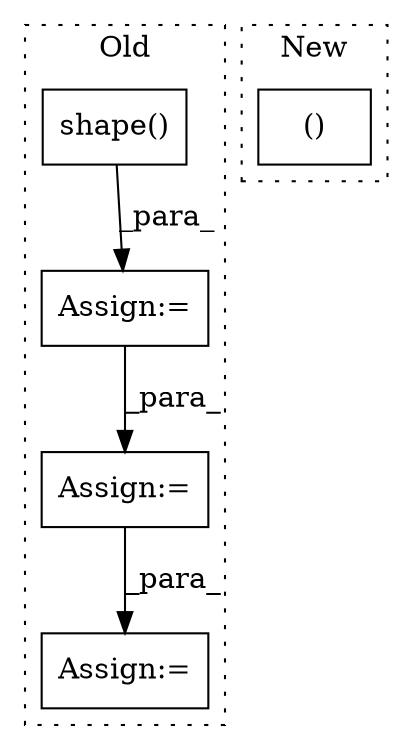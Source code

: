 digraph G {
subgraph cluster0 {
1 [label="shape()" a="75" s="4971,4981" l="9,1" shape="box"];
3 [label="Assign:=" a="68" s="5642" l="3" shape="box"];
4 [label="Assign:=" a="68" s="5985" l="3" shape="box"];
5 [label="Assign:=" a="68" s="5198" l="3" shape="box"];
label = "Old";
style="dotted";
}
subgraph cluster1 {
2 [label="()" a="54" s="3781" l="12" shape="box"];
label = "New";
style="dotted";
}
1 -> 5 [label="_para_"];
3 -> 4 [label="_para_"];
5 -> 3 [label="_para_"];
}